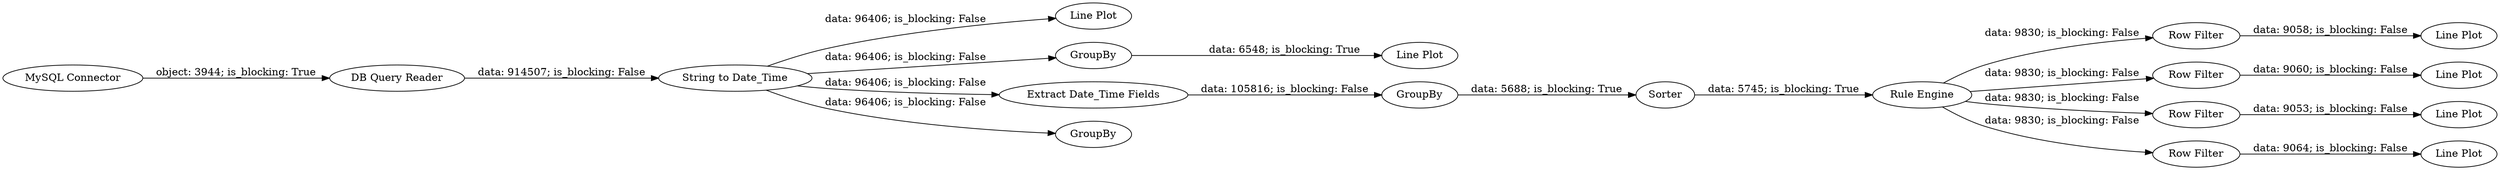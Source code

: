digraph {
	"-8349615797861419308_17" [label="Line Plot"]
	"-8349615797861419308_21" [label="Line Plot"]
	"-8349615797861419308_6" [label=GroupBy]
	"-8349615797861419308_12" [label="Line Plot"]
	"-8349615797861419308_14" [label="Row Filter"]
	"-8349615797861419308_11" [label=GroupBy]
	"-8349615797861419308_9" [label="Line Plot"]
	"-8349615797861419308_4" [label="String to Date_Time"]
	"-8349615797861419308_7" [label=Sorter]
	"-8349615797861419308_19" [label="Line Plot"]
	"-8349615797861419308_3" [label="MySQL Connector"]
	"-8349615797861419308_13" [label="Row Filter"]
	"-8349615797861419308_5" [label="Extract Date_Time Fields"]
	"-8349615797861419308_2" [label="DB Query Reader"]
	"-8349615797861419308_18" [label="Line Plot"]
	"-8349615797861419308_20" [label=GroupBy]
	"-8349615797861419308_16" [label="Row Filter"]
	"-8349615797861419308_15" [label="Row Filter"]
	"-8349615797861419308_8" [label="Rule Engine"]
	"-8349615797861419308_15" -> "-8349615797861419308_18" [label="data: 9064; is_blocking: False"]
	"-8349615797861419308_13" -> "-8349615797861419308_9" [label="data: 9060; is_blocking: False"]
	"-8349615797861419308_4" -> "-8349615797861419308_5" [label="data: 96406; is_blocking: False"]
	"-8349615797861419308_4" -> "-8349615797861419308_20" [label="data: 96406; is_blocking: False"]
	"-8349615797861419308_4" -> "-8349615797861419308_11" [label="data: 96406; is_blocking: False"]
	"-8349615797861419308_8" -> "-8349615797861419308_15" [label="data: 9830; is_blocking: False"]
	"-8349615797861419308_8" -> "-8349615797861419308_13" [label="data: 9830; is_blocking: False"]
	"-8349615797861419308_11" -> "-8349615797861419308_12" [label="data: 6548; is_blocking: True"]
	"-8349615797861419308_6" -> "-8349615797861419308_7" [label="data: 5688; is_blocking: True"]
	"-8349615797861419308_8" -> "-8349615797861419308_16" [label="data: 9830; is_blocking: False"]
	"-8349615797861419308_7" -> "-8349615797861419308_8" [label="data: 5745; is_blocking: True"]
	"-8349615797861419308_14" -> "-8349615797861419308_17" [label="data: 9058; is_blocking: False"]
	"-8349615797861419308_2" -> "-8349615797861419308_4" [label="data: 914507; is_blocking: False"]
	"-8349615797861419308_4" -> "-8349615797861419308_21" [label="data: 96406; is_blocking: False"]
	"-8349615797861419308_8" -> "-8349615797861419308_14" [label="data: 9830; is_blocking: False"]
	"-8349615797861419308_5" -> "-8349615797861419308_6" [label="data: 105816; is_blocking: False"]
	"-8349615797861419308_16" -> "-8349615797861419308_19" [label="data: 9053; is_blocking: False"]
	"-8349615797861419308_3" -> "-8349615797861419308_2" [label="object: 3944; is_blocking: True"]
	rankdir=LR
}
